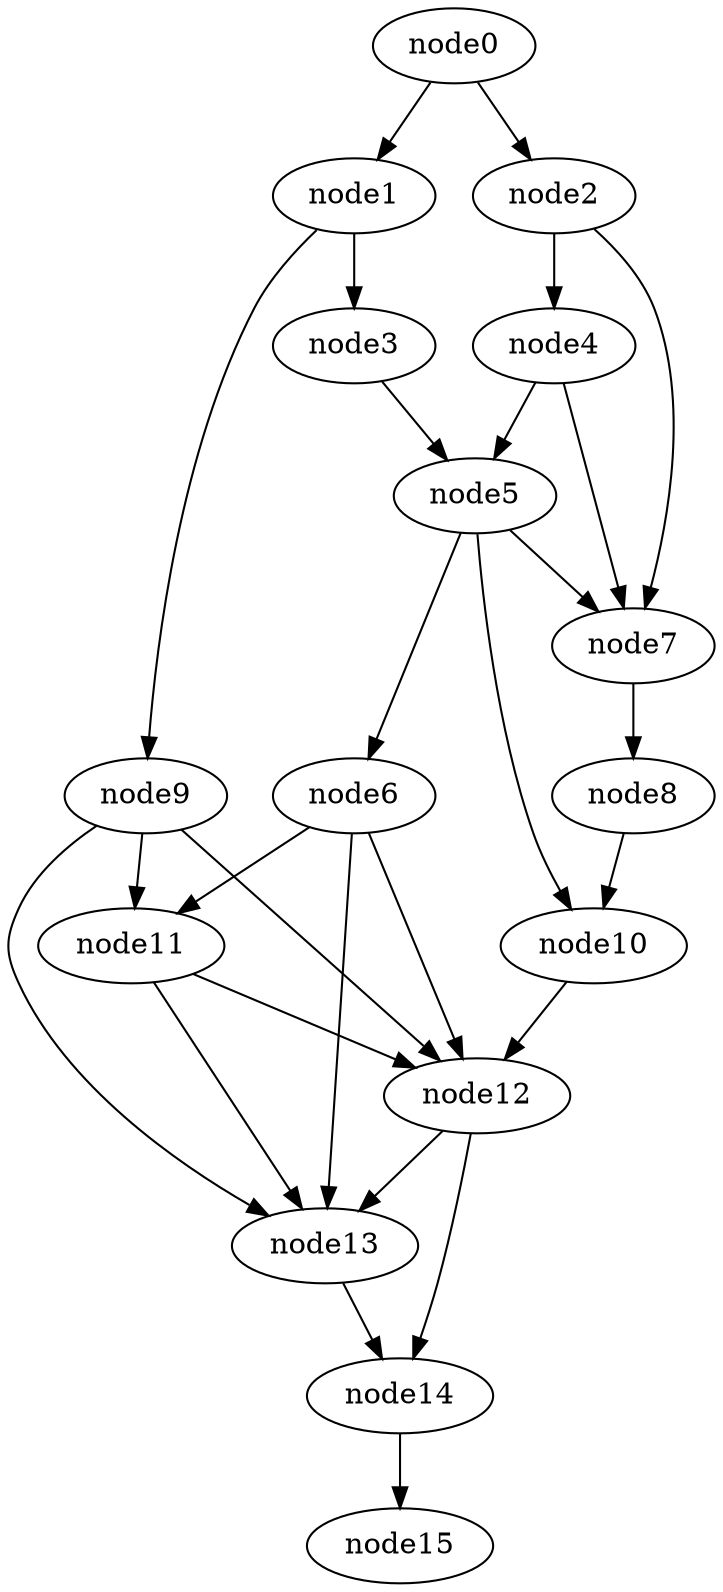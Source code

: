 digraph g{
	node15
	node14 -> node15
	node13 -> node14
	node12 -> node14
	node12 -> node13
	node11 -> node13
	node11 -> node12
	node10 -> node12
	node9 -> node13
	node9 -> node12
	node9 -> node11
	node8 -> node10
	node7 -> node8
	node6 -> node13
	node6 -> node12
	node6 -> node11
	node5 -> node10
	node5 -> node7
	node5 -> node6
	node4 -> node7
	node4 -> node5
	node3 -> node5
	node2 -> node7
	node2 -> node4
	node1 -> node9
	node1 -> node3
	node0 -> node2
	node0 -> node1
}
